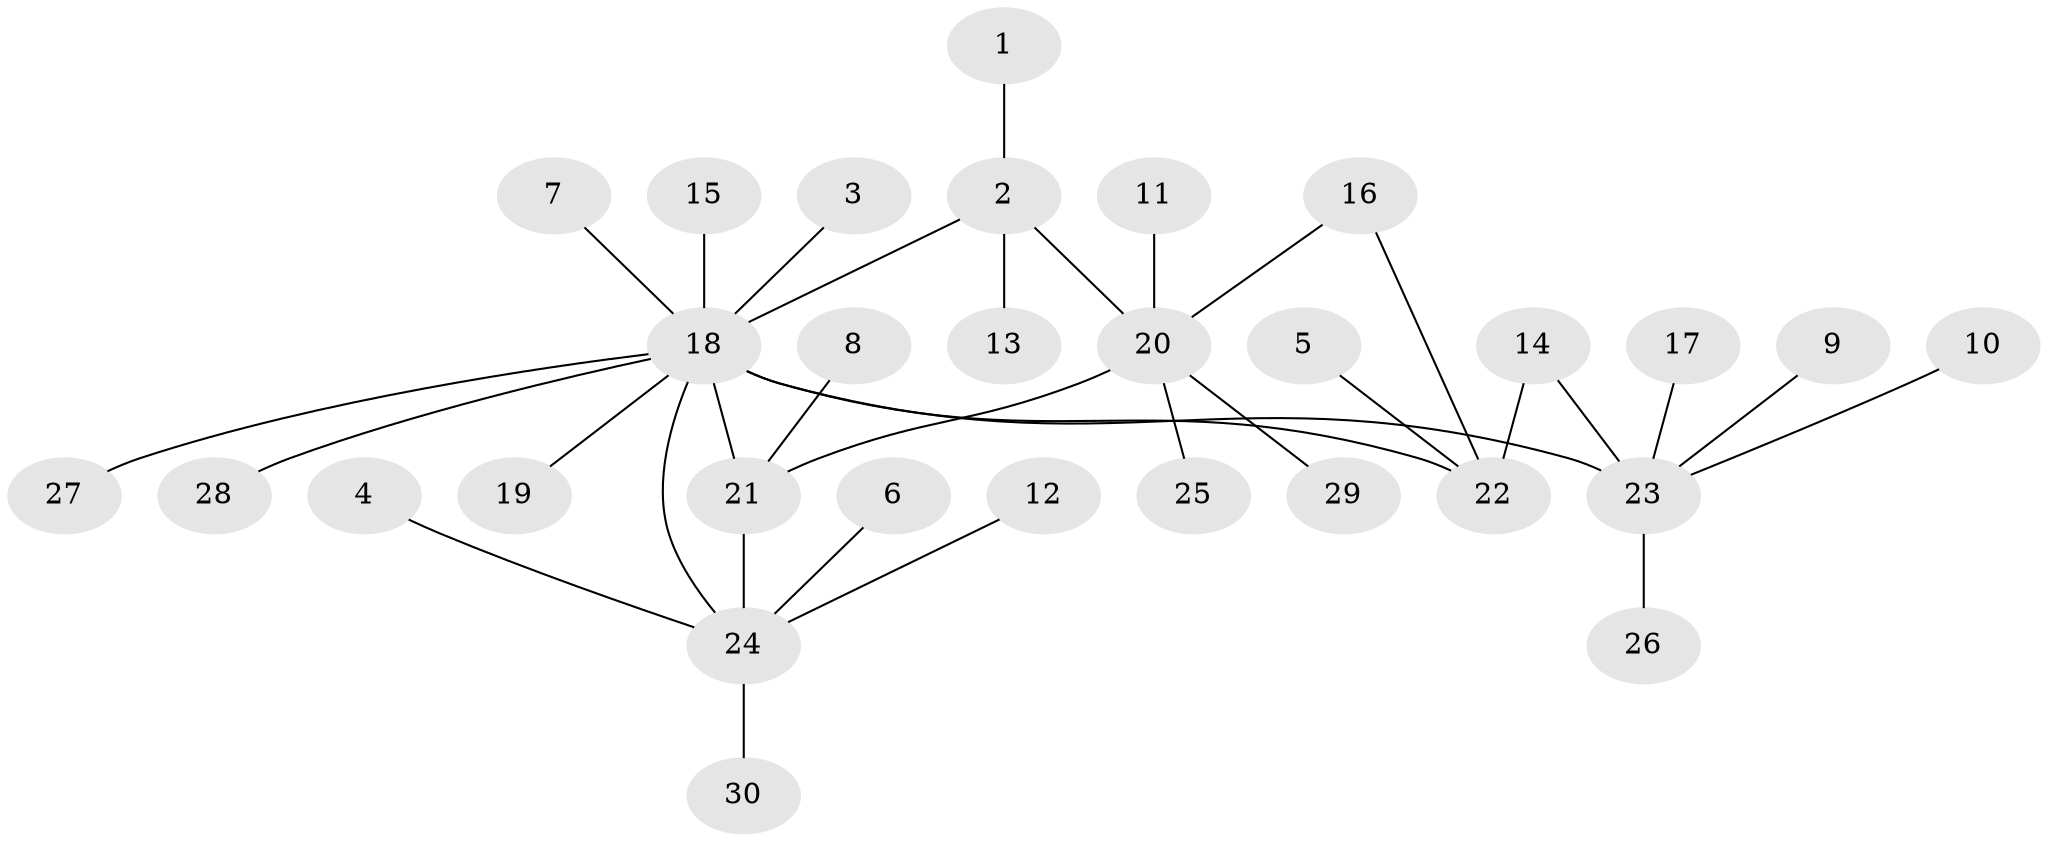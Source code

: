 // original degree distribution, {1: 0.6271186440677966, 6: 0.01694915254237288, 3: 0.11864406779661017, 14: 0.01694915254237288, 4: 0.05084745762711865, 9: 0.03389830508474576, 5: 0.06779661016949153, 2: 0.06779661016949153}
// Generated by graph-tools (version 1.1) at 2025/49/03/09/25 03:49:51]
// undirected, 30 vertices, 33 edges
graph export_dot {
graph [start="1"]
  node [color=gray90,style=filled];
  1;
  2;
  3;
  4;
  5;
  6;
  7;
  8;
  9;
  10;
  11;
  12;
  13;
  14;
  15;
  16;
  17;
  18;
  19;
  20;
  21;
  22;
  23;
  24;
  25;
  26;
  27;
  28;
  29;
  30;
  1 -- 2 [weight=1.0];
  2 -- 13 [weight=1.0];
  2 -- 18 [weight=1.0];
  2 -- 20 [weight=1.0];
  3 -- 18 [weight=1.0];
  4 -- 24 [weight=1.0];
  5 -- 22 [weight=1.0];
  6 -- 24 [weight=1.0];
  7 -- 18 [weight=1.0];
  8 -- 21 [weight=1.0];
  9 -- 23 [weight=1.0];
  10 -- 23 [weight=1.0];
  11 -- 20 [weight=1.0];
  12 -- 24 [weight=1.0];
  14 -- 22 [weight=1.0];
  14 -- 23 [weight=1.0];
  15 -- 18 [weight=1.0];
  16 -- 20 [weight=1.0];
  16 -- 22 [weight=1.0];
  17 -- 23 [weight=1.0];
  18 -- 19 [weight=1.0];
  18 -- 21 [weight=2.0];
  18 -- 22 [weight=1.0];
  18 -- 23 [weight=2.0];
  18 -- 24 [weight=1.0];
  18 -- 27 [weight=1.0];
  18 -- 28 [weight=1.0];
  20 -- 21 [weight=1.0];
  20 -- 25 [weight=1.0];
  20 -- 29 [weight=1.0];
  21 -- 24 [weight=1.0];
  23 -- 26 [weight=1.0];
  24 -- 30 [weight=1.0];
}
